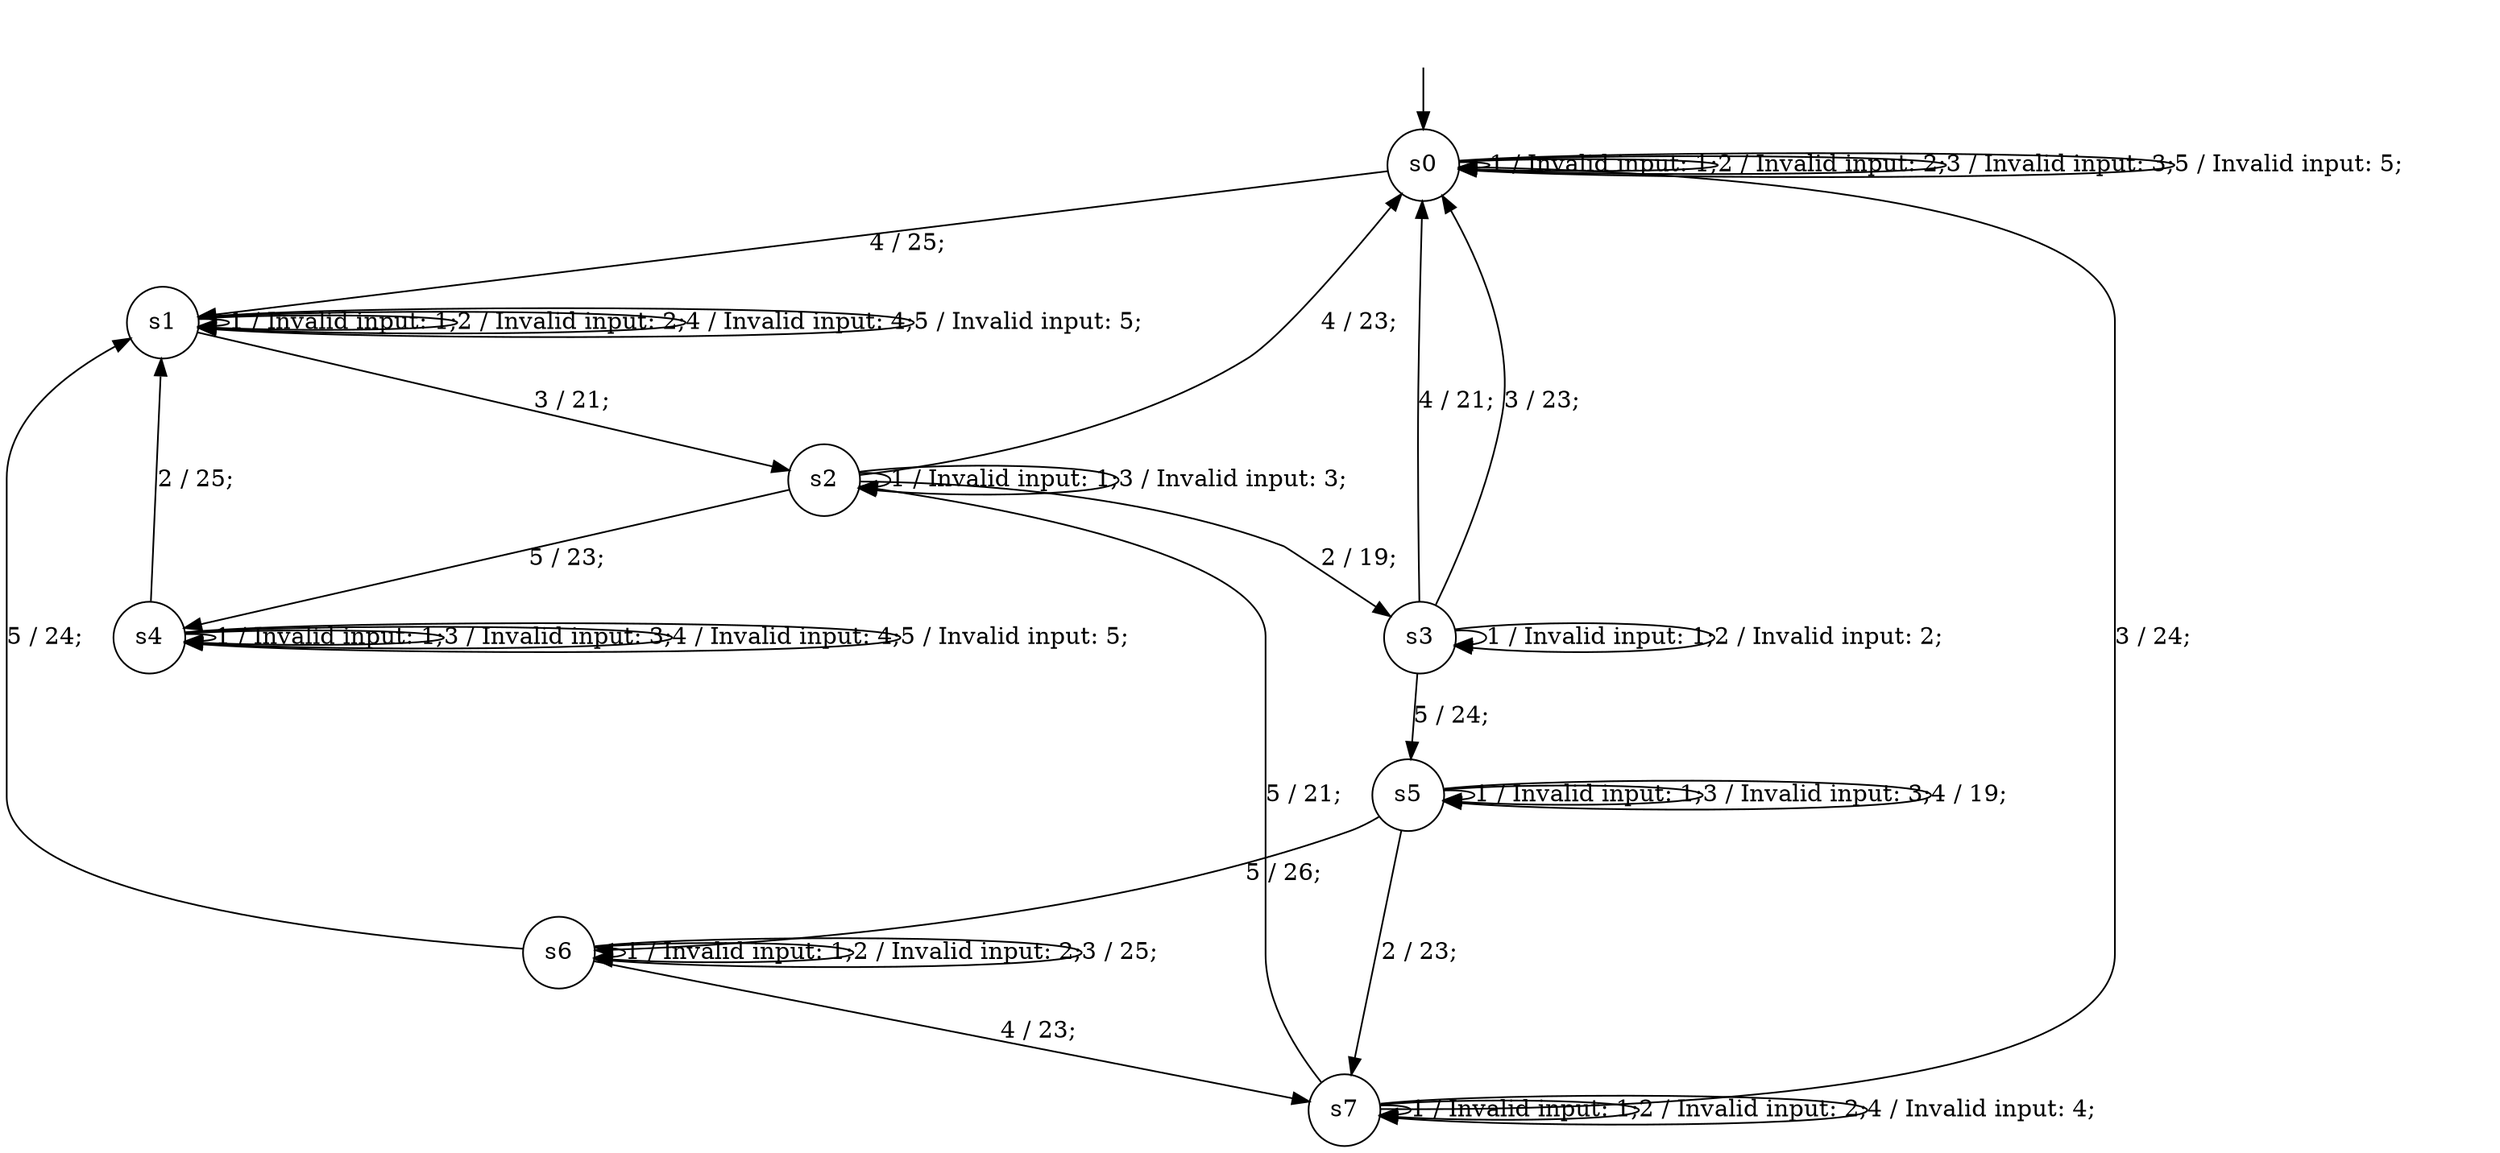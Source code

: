 digraph g {
__start0 [label="" shape="none"];

	s0 [shape="circle" label="s0"];
	s1 [shape="circle" label="s1"];
	s2 [shape="circle" label="s2"];
	s3 [shape="circle" label="s3"];
	s4 [shape="circle" label="s4"];
	s5 [shape="circle" label="s5"];
	s6 [shape="circle" label="s6"];
	s7 [shape="circle" label="s7"];
	s0 -> s0 [label="1 / Invalid input: 1;"];
	s0 -> s0 [label="2 / Invalid input: 2;"];
	s0 -> s0 [label="3 / Invalid input: 3;"];
	s0 -> s1 [label="4 / 25;"];
	s0 -> s0 [label="5 / Invalid input: 5;"];
	s1 -> s1 [label="1 / Invalid input: 1;"];
	s1 -> s1 [label="2 / Invalid input: 2;"];
	s1 -> s2 [label="3 / 21;"];
	s1 -> s1 [label="4 / Invalid input: 4;"];
	s1 -> s1 [label="5 / Invalid input: 5;"];
	s2 -> s2 [label="1 / Invalid input: 1;"];
	s2 -> s3 [label="2 / 19;"];
	s2 -> s2 [label="3 / Invalid input: 3;"];
	s2 -> s0 [label="4 / 23;"];
	s2 -> s4 [label="5 / 23;"];
	s3 -> s3 [label="1 / Invalid input: 1;"];
	s3 -> s3 [label="2 / Invalid input: 2;"];
	s3 -> s0 [label="3 / 23;"];
	s3 -> s0 [label="4 / 21;"];
	s3 -> s5 [label="5 / 24;"];
	s4 -> s4 [label="1 / Invalid input: 1;"];
	s4 -> s1 [label="2 / 25;"];
	s4 -> s4 [label="3 / Invalid input: 3;"];
	s4 -> s4 [label="4 / Invalid input: 4;"];
	s4 -> s4 [label="5 / Invalid input: 5;"];
	s5 -> s5 [label="1 / Invalid input: 1;"];
	s5 -> s7 [label="2 / 23;"];
	s5 -> s5 [label="3 / Invalid input: 3;"];
	s5 -> s5 [label="4 / 19;"];
	s5 -> s6 [label="5 / 26;"];
	s6 -> s6 [label="1 / Invalid input: 1;"];
	s6 -> s6 [label="2 / Invalid input: 2;"];
	s6 -> s6 [label="3 / 25;"];
	s6 -> s7 [label="4 / 23;"];
	s6 -> s1 [label="5 / 24;"];
	s7 -> s7 [label="1 / Invalid input: 1;"];
	s7 -> s7 [label="2 / Invalid input: 2;"];
	s7 -> s0 [label="3 / 24;"];
	s7 -> s7 [label="4 / Invalid input: 4;"];
	s7 -> s2 [label="5 / 21;"];

__start0 -> s0;
}
